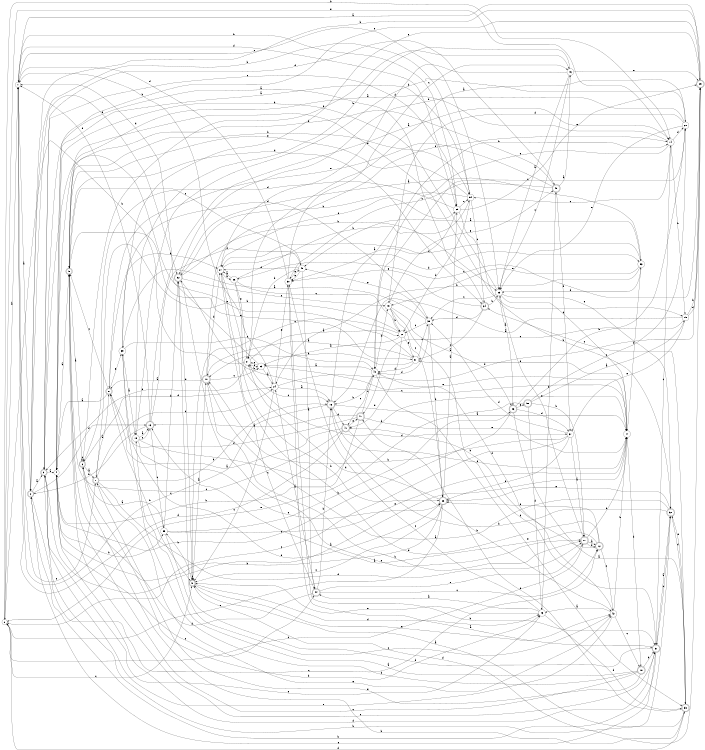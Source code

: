 digraph n45_5 {
__start0 [label="" shape="none"];

rankdir=LR;
size="8,5";

s0 [style="filled", color="black", fillcolor="white" shape="circle", label="0"];
s1 [style="filled", color="black", fillcolor="white" shape="circle", label="1"];
s2 [style="rounded,filled", color="black", fillcolor="white" shape="doublecircle", label="2"];
s3 [style="rounded,filled", color="black", fillcolor="white" shape="doublecircle", label="3"];
s4 [style="filled", color="black", fillcolor="white" shape="circle", label="4"];
s5 [style="rounded,filled", color="black", fillcolor="white" shape="doublecircle", label="5"];
s6 [style="rounded,filled", color="black", fillcolor="white" shape="doublecircle", label="6"];
s7 [style="rounded,filled", color="black", fillcolor="white" shape="doublecircle", label="7"];
s8 [style="rounded,filled", color="black", fillcolor="white" shape="doublecircle", label="8"];
s9 [style="rounded,filled", color="black", fillcolor="white" shape="doublecircle", label="9"];
s10 [style="rounded,filled", color="black", fillcolor="white" shape="doublecircle", label="10"];
s11 [style="rounded,filled", color="black", fillcolor="white" shape="doublecircle", label="11"];
s12 [style="rounded,filled", color="black", fillcolor="white" shape="doublecircle", label="12"];
s13 [style="rounded,filled", color="black", fillcolor="white" shape="doublecircle", label="13"];
s14 [style="filled", color="black", fillcolor="white" shape="circle", label="14"];
s15 [style="filled", color="black", fillcolor="white" shape="circle", label="15"];
s16 [style="rounded,filled", color="black", fillcolor="white" shape="doublecircle", label="16"];
s17 [style="filled", color="black", fillcolor="white" shape="circle", label="17"];
s18 [style="rounded,filled", color="black", fillcolor="white" shape="doublecircle", label="18"];
s19 [style="filled", color="black", fillcolor="white" shape="circle", label="19"];
s20 [style="filled", color="black", fillcolor="white" shape="circle", label="20"];
s21 [style="filled", color="black", fillcolor="white" shape="circle", label="21"];
s22 [style="filled", color="black", fillcolor="white" shape="circle", label="22"];
s23 [style="filled", color="black", fillcolor="white" shape="circle", label="23"];
s24 [style="filled", color="black", fillcolor="white" shape="circle", label="24"];
s25 [style="rounded,filled", color="black", fillcolor="white" shape="doublecircle", label="25"];
s26 [style="filled", color="black", fillcolor="white" shape="circle", label="26"];
s27 [style="filled", color="black", fillcolor="white" shape="circle", label="27"];
s28 [style="rounded,filled", color="black", fillcolor="white" shape="doublecircle", label="28"];
s29 [style="filled", color="black", fillcolor="white" shape="circle", label="29"];
s30 [style="filled", color="black", fillcolor="white" shape="circle", label="30"];
s31 [style="rounded,filled", color="black", fillcolor="white" shape="doublecircle", label="31"];
s32 [style="rounded,filled", color="black", fillcolor="white" shape="doublecircle", label="32"];
s33 [style="rounded,filled", color="black", fillcolor="white" shape="doublecircle", label="33"];
s34 [style="rounded,filled", color="black", fillcolor="white" shape="doublecircle", label="34"];
s35 [style="filled", color="black", fillcolor="white" shape="circle", label="35"];
s36 [style="rounded,filled", color="black", fillcolor="white" shape="doublecircle", label="36"];
s37 [style="filled", color="black", fillcolor="white" shape="circle", label="37"];
s38 [style="filled", color="black", fillcolor="white" shape="circle", label="38"];
s39 [style="filled", color="black", fillcolor="white" shape="circle", label="39"];
s40 [style="filled", color="black", fillcolor="white" shape="circle", label="40"];
s41 [style="rounded,filled", color="black", fillcolor="white" shape="doublecircle", label="41"];
s42 [style="filled", color="black", fillcolor="white" shape="circle", label="42"];
s43 [style="filled", color="black", fillcolor="white" shape="circle", label="43"];
s44 [style="rounded,filled", color="black", fillcolor="white" shape="doublecircle", label="44"];
s45 [style="rounded,filled", color="black", fillcolor="white" shape="doublecircle", label="45"];
s46 [style="filled", color="black", fillcolor="white" shape="circle", label="46"];
s47 [style="rounded,filled", color="black", fillcolor="white" shape="doublecircle", label="47"];
s48 [style="filled", color="black", fillcolor="white" shape="circle", label="48"];
s49 [style="filled", color="black", fillcolor="white" shape="circle", label="49"];
s50 [style="rounded,filled", color="black", fillcolor="white" shape="doublecircle", label="50"];
s51 [style="filled", color="black", fillcolor="white" shape="circle", label="51"];
s52 [style="rounded,filled", color="black", fillcolor="white" shape="doublecircle", label="52"];
s53 [style="filled", color="black", fillcolor="white" shape="circle", label="53"];
s54 [style="filled", color="black", fillcolor="white" shape="circle", label="54"];
s55 [style="filled", color="black", fillcolor="white" shape="circle", label="55"];
s0 -> s1 [label="a"];
s0 -> s14 [label="b"];
s0 -> s9 [label="c"];
s0 -> s33 [label="d"];
s0 -> s14 [label="e"];
s1 -> s2 [label="a"];
s1 -> s29 [label="b"];
s1 -> s7 [label="c"];
s1 -> s29 [label="d"];
s1 -> s35 [label="e"];
s2 -> s3 [label="a"];
s2 -> s54 [label="b"];
s2 -> s12 [label="c"];
s2 -> s13 [label="d"];
s2 -> s52 [label="e"];
s3 -> s4 [label="a"];
s3 -> s32 [label="b"];
s3 -> s29 [label="c"];
s3 -> s45 [label="d"];
s3 -> s43 [label="e"];
s4 -> s5 [label="a"];
s4 -> s55 [label="b"];
s4 -> s44 [label="c"];
s4 -> s31 [label="d"];
s4 -> s15 [label="e"];
s5 -> s6 [label="a"];
s5 -> s54 [label="b"];
s5 -> s31 [label="c"];
s5 -> s34 [label="d"];
s5 -> s51 [label="e"];
s6 -> s7 [label="a"];
s6 -> s43 [label="b"];
s6 -> s6 [label="c"];
s6 -> s24 [label="d"];
s6 -> s46 [label="e"];
s7 -> s8 [label="a"];
s7 -> s16 [label="b"];
s7 -> s24 [label="c"];
s7 -> s11 [label="d"];
s7 -> s42 [label="e"];
s8 -> s4 [label="a"];
s8 -> s9 [label="b"];
s8 -> s5 [label="c"];
s8 -> s38 [label="d"];
s8 -> s39 [label="e"];
s9 -> s10 [label="a"];
s9 -> s55 [label="b"];
s9 -> s9 [label="c"];
s9 -> s43 [label="d"];
s9 -> s42 [label="e"];
s10 -> s8 [label="a"];
s10 -> s11 [label="b"];
s10 -> s23 [label="c"];
s10 -> s27 [label="d"];
s10 -> s14 [label="e"];
s11 -> s12 [label="a"];
s11 -> s17 [label="b"];
s11 -> s0 [label="c"];
s11 -> s12 [label="d"];
s11 -> s35 [label="e"];
s12 -> s13 [label="a"];
s12 -> s41 [label="b"];
s12 -> s42 [label="c"];
s12 -> s27 [label="d"];
s12 -> s28 [label="e"];
s13 -> s14 [label="a"];
s13 -> s2 [label="b"];
s13 -> s55 [label="c"];
s13 -> s49 [label="d"];
s13 -> s1 [label="e"];
s14 -> s5 [label="a"];
s14 -> s15 [label="b"];
s14 -> s54 [label="c"];
s14 -> s20 [label="d"];
s14 -> s40 [label="e"];
s15 -> s16 [label="a"];
s15 -> s25 [label="b"];
s15 -> s47 [label="c"];
s15 -> s25 [label="d"];
s15 -> s37 [label="e"];
s16 -> s17 [label="a"];
s16 -> s14 [label="b"];
s16 -> s1 [label="c"];
s16 -> s41 [label="d"];
s16 -> s17 [label="e"];
s17 -> s3 [label="a"];
s17 -> s18 [label="b"];
s17 -> s52 [label="c"];
s17 -> s53 [label="d"];
s17 -> s51 [label="e"];
s18 -> s19 [label="a"];
s18 -> s31 [label="b"];
s18 -> s5 [label="c"];
s18 -> s39 [label="d"];
s18 -> s7 [label="e"];
s19 -> s13 [label="a"];
s19 -> s20 [label="b"];
s19 -> s13 [label="c"];
s19 -> s17 [label="d"];
s19 -> s28 [label="e"];
s20 -> s21 [label="a"];
s20 -> s52 [label="b"];
s20 -> s40 [label="c"];
s20 -> s48 [label="d"];
s20 -> s35 [label="e"];
s21 -> s22 [label="a"];
s21 -> s0 [label="b"];
s21 -> s16 [label="c"];
s21 -> s3 [label="d"];
s21 -> s23 [label="e"];
s22 -> s23 [label="a"];
s22 -> s7 [label="b"];
s22 -> s9 [label="c"];
s22 -> s41 [label="d"];
s22 -> s51 [label="e"];
s23 -> s24 [label="a"];
s23 -> s21 [label="b"];
s23 -> s21 [label="c"];
s23 -> s1 [label="d"];
s23 -> s17 [label="e"];
s24 -> s16 [label="a"];
s24 -> s1 [label="b"];
s24 -> s9 [label="c"];
s24 -> s25 [label="d"];
s24 -> s30 [label="e"];
s25 -> s1 [label="a"];
s25 -> s2 [label="b"];
s25 -> s26 [label="c"];
s25 -> s9 [label="d"];
s25 -> s4 [label="e"];
s26 -> s27 [label="a"];
s26 -> s54 [label="b"];
s26 -> s22 [label="c"];
s26 -> s37 [label="d"];
s26 -> s21 [label="e"];
s27 -> s26 [label="a"];
s27 -> s28 [label="b"];
s27 -> s44 [label="c"];
s27 -> s53 [label="d"];
s27 -> s29 [label="e"];
s28 -> s29 [label="a"];
s28 -> s4 [label="b"];
s28 -> s9 [label="c"];
s28 -> s21 [label="d"];
s28 -> s0 [label="e"];
s29 -> s30 [label="a"];
s29 -> s32 [label="b"];
s29 -> s54 [label="c"];
s29 -> s6 [label="d"];
s29 -> s25 [label="e"];
s30 -> s31 [label="a"];
s30 -> s31 [label="b"];
s30 -> s46 [label="c"];
s30 -> s1 [label="d"];
s30 -> s49 [label="e"];
s31 -> s32 [label="a"];
s31 -> s2 [label="b"];
s31 -> s14 [label="c"];
s31 -> s52 [label="d"];
s31 -> s2 [label="e"];
s32 -> s10 [label="a"];
s32 -> s16 [label="b"];
s32 -> s31 [label="c"];
s32 -> s33 [label="d"];
s32 -> s28 [label="e"];
s33 -> s9 [label="a"];
s33 -> s6 [label="b"];
s33 -> s34 [label="c"];
s33 -> s47 [label="d"];
s33 -> s32 [label="e"];
s34 -> s3 [label="a"];
s34 -> s35 [label="b"];
s34 -> s51 [label="c"];
s34 -> s38 [label="d"];
s34 -> s30 [label="e"];
s35 -> s36 [label="a"];
s35 -> s4 [label="b"];
s35 -> s38 [label="c"];
s35 -> s17 [label="d"];
s35 -> s32 [label="e"];
s36 -> s33 [label="a"];
s36 -> s20 [label="b"];
s36 -> s4 [label="c"];
s36 -> s37 [label="d"];
s36 -> s50 [label="e"];
s37 -> s11 [label="a"];
s37 -> s10 [label="b"];
s37 -> s0 [label="c"];
s37 -> s38 [label="d"];
s37 -> s28 [label="e"];
s38 -> s39 [label="a"];
s38 -> s28 [label="b"];
s38 -> s22 [label="c"];
s38 -> s40 [label="d"];
s38 -> s49 [label="e"];
s39 -> s19 [label="a"];
s39 -> s27 [label="b"];
s39 -> s40 [label="c"];
s39 -> s28 [label="d"];
s39 -> s25 [label="e"];
s40 -> s23 [label="a"];
s40 -> s16 [label="b"];
s40 -> s41 [label="c"];
s40 -> s48 [label="d"];
s40 -> s33 [label="e"];
s41 -> s8 [label="a"];
s41 -> s42 [label="b"];
s41 -> s5 [label="c"];
s41 -> s1 [label="d"];
s41 -> s47 [label="e"];
s42 -> s43 [label="a"];
s42 -> s17 [label="b"];
s42 -> s18 [label="c"];
s42 -> s40 [label="d"];
s42 -> s3 [label="e"];
s43 -> s44 [label="a"];
s43 -> s45 [label="b"];
s43 -> s30 [label="c"];
s43 -> s33 [label="d"];
s43 -> s9 [label="e"];
s44 -> s24 [label="a"];
s44 -> s16 [label="b"];
s44 -> s12 [label="c"];
s44 -> s5 [label="d"];
s44 -> s11 [label="e"];
s45 -> s46 [label="a"];
s45 -> s5 [label="b"];
s45 -> s30 [label="c"];
s45 -> s37 [label="d"];
s45 -> s8 [label="e"];
s46 -> s35 [label="a"];
s46 -> s19 [label="b"];
s46 -> s35 [label="c"];
s46 -> s27 [label="d"];
s46 -> s25 [label="e"];
s47 -> s13 [label="a"];
s47 -> s4 [label="b"];
s47 -> s40 [label="c"];
s47 -> s8 [label="d"];
s47 -> s17 [label="e"];
s48 -> s36 [label="a"];
s48 -> s22 [label="b"];
s48 -> s28 [label="c"];
s48 -> s31 [label="d"];
s48 -> s45 [label="e"];
s49 -> s44 [label="a"];
s49 -> s21 [label="b"];
s49 -> s5 [label="c"];
s49 -> s27 [label="d"];
s49 -> s30 [label="e"];
s50 -> s15 [label="a"];
s50 -> s11 [label="b"];
s50 -> s20 [label="c"];
s50 -> s43 [label="d"];
s50 -> s0 [label="e"];
s51 -> s10 [label="a"];
s51 -> s10 [label="b"];
s51 -> s38 [label="c"];
s51 -> s40 [label="d"];
s51 -> s3 [label="e"];
s52 -> s53 [label="a"];
s52 -> s35 [label="b"];
s52 -> s48 [label="c"];
s52 -> s9 [label="d"];
s52 -> s11 [label="e"];
s53 -> s49 [label="a"];
s53 -> s24 [label="b"];
s53 -> s27 [label="c"];
s53 -> s35 [label="d"];
s53 -> s48 [label="e"];
s54 -> s4 [label="a"];
s54 -> s52 [label="b"];
s54 -> s34 [label="c"];
s54 -> s22 [label="d"];
s54 -> s5 [label="e"];
s55 -> s6 [label="a"];
s55 -> s36 [label="b"];
s55 -> s42 [label="c"];
s55 -> s52 [label="d"];
s55 -> s17 [label="e"];

}